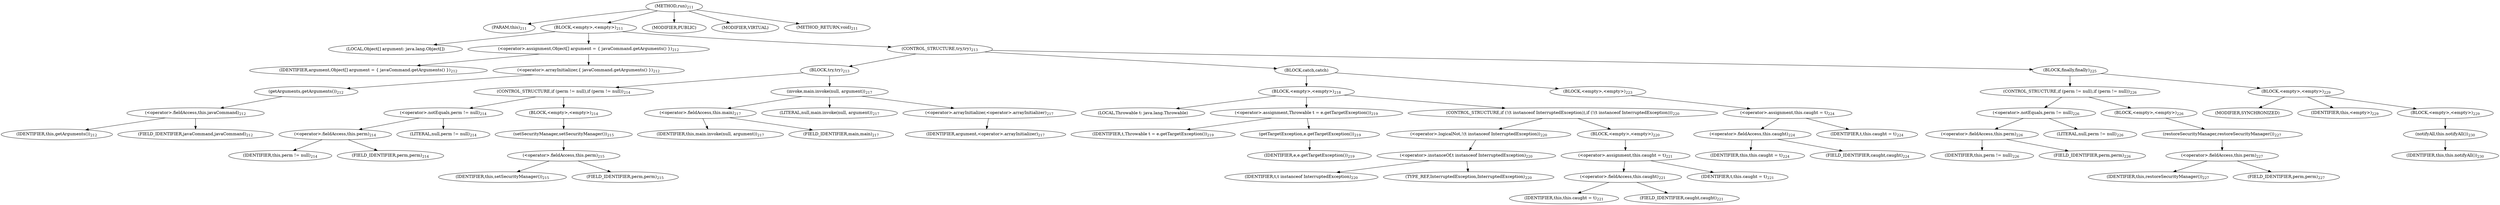 digraph "run" {  
"429" [label = <(METHOD,run)<SUB>211</SUB>> ]
"16" [label = <(PARAM,this)<SUB>211</SUB>> ]
"430" [label = <(BLOCK,&lt;empty&gt;,&lt;empty&gt;)<SUB>211</SUB>> ]
"431" [label = <(LOCAL,Object[] argument: java.lang.Object[])> ]
"432" [label = <(&lt;operator&gt;.assignment,Object[] argument = { javaCommand.getArguments() })<SUB>212</SUB>> ]
"433" [label = <(IDENTIFIER,argument,Object[] argument = { javaCommand.getArguments() })<SUB>212</SUB>> ]
"434" [label = <(&lt;operator&gt;.arrayInitializer,{ javaCommand.getArguments() })<SUB>212</SUB>> ]
"435" [label = <(getArguments,getArguments())<SUB>212</SUB>> ]
"436" [label = <(&lt;operator&gt;.fieldAccess,this.javaCommand)<SUB>212</SUB>> ]
"437" [label = <(IDENTIFIER,this,getArguments())<SUB>212</SUB>> ]
"438" [label = <(FIELD_IDENTIFIER,javaCommand,javaCommand)<SUB>212</SUB>> ]
"439" [label = <(CONTROL_STRUCTURE,try,try)<SUB>213</SUB>> ]
"440" [label = <(BLOCK,try,try)<SUB>213</SUB>> ]
"441" [label = <(CONTROL_STRUCTURE,if (perm != null),if (perm != null))<SUB>214</SUB>> ]
"442" [label = <(&lt;operator&gt;.notEquals,perm != null)<SUB>214</SUB>> ]
"443" [label = <(&lt;operator&gt;.fieldAccess,this.perm)<SUB>214</SUB>> ]
"444" [label = <(IDENTIFIER,this,perm != null)<SUB>214</SUB>> ]
"445" [label = <(FIELD_IDENTIFIER,perm,perm)<SUB>214</SUB>> ]
"446" [label = <(LITERAL,null,perm != null)<SUB>214</SUB>> ]
"447" [label = <(BLOCK,&lt;empty&gt;,&lt;empty&gt;)<SUB>214</SUB>> ]
"448" [label = <(setSecurityManager,setSecurityManager())<SUB>215</SUB>> ]
"449" [label = <(&lt;operator&gt;.fieldAccess,this.perm)<SUB>215</SUB>> ]
"450" [label = <(IDENTIFIER,this,setSecurityManager())<SUB>215</SUB>> ]
"451" [label = <(FIELD_IDENTIFIER,perm,perm)<SUB>215</SUB>> ]
"452" [label = <(invoke,main.invoke(null, argument))<SUB>217</SUB>> ]
"453" [label = <(&lt;operator&gt;.fieldAccess,this.main)<SUB>217</SUB>> ]
"454" [label = <(IDENTIFIER,this,main.invoke(null, argument))<SUB>217</SUB>> ]
"455" [label = <(FIELD_IDENTIFIER,main,main)<SUB>217</SUB>> ]
"456" [label = <(LITERAL,null,main.invoke(null, argument))<SUB>217</SUB>> ]
"457" [label = <(&lt;operator&gt;.arrayInitializer,&lt;operator&gt;.arrayInitializer)<SUB>217</SUB>> ]
"458" [label = <(IDENTIFIER,argument,&lt;operator&gt;.arrayInitializer)<SUB>217</SUB>> ]
"459" [label = <(BLOCK,catch,catch)> ]
"460" [label = <(BLOCK,&lt;empty&gt;,&lt;empty&gt;)<SUB>218</SUB>> ]
"461" [label = <(LOCAL,Throwable t: java.lang.Throwable)> ]
"462" [label = <(&lt;operator&gt;.assignment,Throwable t = e.getTargetException())<SUB>219</SUB>> ]
"463" [label = <(IDENTIFIER,t,Throwable t = e.getTargetException())<SUB>219</SUB>> ]
"464" [label = <(getTargetException,e.getTargetException())<SUB>219</SUB>> ]
"465" [label = <(IDENTIFIER,e,e.getTargetException())<SUB>219</SUB>> ]
"466" [label = <(CONTROL_STRUCTURE,if (!(t instanceof InterruptedException)),if (!(t instanceof InterruptedException)))<SUB>220</SUB>> ]
"467" [label = <(&lt;operator&gt;.logicalNot,!(t instanceof InterruptedException))<SUB>220</SUB>> ]
"468" [label = <(&lt;operator&gt;.instanceOf,t instanceof InterruptedException)<SUB>220</SUB>> ]
"469" [label = <(IDENTIFIER,t,t instanceof InterruptedException)<SUB>220</SUB>> ]
"470" [label = <(TYPE_REF,InterruptedException,InterruptedException)<SUB>220</SUB>> ]
"471" [label = <(BLOCK,&lt;empty&gt;,&lt;empty&gt;)<SUB>220</SUB>> ]
"472" [label = <(&lt;operator&gt;.assignment,this.caught = t)<SUB>221</SUB>> ]
"473" [label = <(&lt;operator&gt;.fieldAccess,this.caught)<SUB>221</SUB>> ]
"474" [label = <(IDENTIFIER,this,this.caught = t)<SUB>221</SUB>> ]
"475" [label = <(FIELD_IDENTIFIER,caught,caught)<SUB>221</SUB>> ]
"476" [label = <(IDENTIFIER,t,this.caught = t)<SUB>221</SUB>> ]
"477" [label = <(BLOCK,&lt;empty&gt;,&lt;empty&gt;)<SUB>223</SUB>> ]
"478" [label = <(&lt;operator&gt;.assignment,this.caught = t)<SUB>224</SUB>> ]
"479" [label = <(&lt;operator&gt;.fieldAccess,this.caught)<SUB>224</SUB>> ]
"480" [label = <(IDENTIFIER,this,this.caught = t)<SUB>224</SUB>> ]
"481" [label = <(FIELD_IDENTIFIER,caught,caught)<SUB>224</SUB>> ]
"482" [label = <(IDENTIFIER,t,this.caught = t)<SUB>224</SUB>> ]
"483" [label = <(BLOCK,finally,finally)<SUB>225</SUB>> ]
"484" [label = <(CONTROL_STRUCTURE,if (perm != null),if (perm != null))<SUB>226</SUB>> ]
"485" [label = <(&lt;operator&gt;.notEquals,perm != null)<SUB>226</SUB>> ]
"486" [label = <(&lt;operator&gt;.fieldAccess,this.perm)<SUB>226</SUB>> ]
"487" [label = <(IDENTIFIER,this,perm != null)<SUB>226</SUB>> ]
"488" [label = <(FIELD_IDENTIFIER,perm,perm)<SUB>226</SUB>> ]
"489" [label = <(LITERAL,null,perm != null)<SUB>226</SUB>> ]
"490" [label = <(BLOCK,&lt;empty&gt;,&lt;empty&gt;)<SUB>226</SUB>> ]
"491" [label = <(restoreSecurityManager,restoreSecurityManager())<SUB>227</SUB>> ]
"492" [label = <(&lt;operator&gt;.fieldAccess,this.perm)<SUB>227</SUB>> ]
"493" [label = <(IDENTIFIER,this,restoreSecurityManager())<SUB>227</SUB>> ]
"494" [label = <(FIELD_IDENTIFIER,perm,perm)<SUB>227</SUB>> ]
"495" [label = <(BLOCK,&lt;empty&gt;,&lt;empty&gt;)<SUB>229</SUB>> ]
"496" [label = <(MODIFIER,SYNCHRONIZED)> ]
"15" [label = <(IDENTIFIER,this,&lt;empty&gt;)<SUB>229</SUB>> ]
"497" [label = <(BLOCK,&lt;empty&gt;,&lt;empty&gt;)<SUB>229</SUB>> ]
"498" [label = <(notifyAll,this.notifyAll())<SUB>230</SUB>> ]
"17" [label = <(IDENTIFIER,this,this.notifyAll())<SUB>230</SUB>> ]
"499" [label = <(MODIFIER,PUBLIC)> ]
"500" [label = <(MODIFIER,VIRTUAL)> ]
"501" [label = <(METHOD_RETURN,void)<SUB>211</SUB>> ]
  "429" -> "16" 
  "429" -> "430" 
  "429" -> "499" 
  "429" -> "500" 
  "429" -> "501" 
  "430" -> "431" 
  "430" -> "432" 
  "430" -> "439" 
  "432" -> "433" 
  "432" -> "434" 
  "434" -> "435" 
  "435" -> "436" 
  "436" -> "437" 
  "436" -> "438" 
  "439" -> "440" 
  "439" -> "459" 
  "439" -> "483" 
  "440" -> "441" 
  "440" -> "452" 
  "441" -> "442" 
  "441" -> "447" 
  "442" -> "443" 
  "442" -> "446" 
  "443" -> "444" 
  "443" -> "445" 
  "447" -> "448" 
  "448" -> "449" 
  "449" -> "450" 
  "449" -> "451" 
  "452" -> "453" 
  "452" -> "456" 
  "452" -> "457" 
  "453" -> "454" 
  "453" -> "455" 
  "457" -> "458" 
  "459" -> "460" 
  "459" -> "477" 
  "460" -> "461" 
  "460" -> "462" 
  "460" -> "466" 
  "462" -> "463" 
  "462" -> "464" 
  "464" -> "465" 
  "466" -> "467" 
  "466" -> "471" 
  "467" -> "468" 
  "468" -> "469" 
  "468" -> "470" 
  "471" -> "472" 
  "472" -> "473" 
  "472" -> "476" 
  "473" -> "474" 
  "473" -> "475" 
  "477" -> "478" 
  "478" -> "479" 
  "478" -> "482" 
  "479" -> "480" 
  "479" -> "481" 
  "483" -> "484" 
  "483" -> "495" 
  "484" -> "485" 
  "484" -> "490" 
  "485" -> "486" 
  "485" -> "489" 
  "486" -> "487" 
  "486" -> "488" 
  "490" -> "491" 
  "491" -> "492" 
  "492" -> "493" 
  "492" -> "494" 
  "495" -> "496" 
  "495" -> "15" 
  "495" -> "497" 
  "497" -> "498" 
  "498" -> "17" 
}
